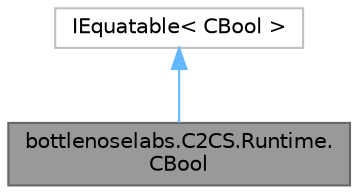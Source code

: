 digraph "bottlenoselabs.C2CS.Runtime.CBool"
{
 // LATEX_PDF_SIZE
  bgcolor="transparent";
  edge [fontname=Helvetica,fontsize=10,labelfontname=Helvetica,labelfontsize=10];
  node [fontname=Helvetica,fontsize=10,shape=box,height=0.2,width=0.4];
  Node1 [id="Node000001",label="bottlenoselabs.C2CS.Runtime.\lCBool",height=0.2,width=0.4,color="gray40", fillcolor="grey60", style="filled", fontcolor="black",tooltip="A boolean value type with the same memory layout as a byte in both managed and unmanaged contexts; eq..."];
  Node2 -> Node1 [id="edge1_Node000001_Node000002",dir="back",color="steelblue1",style="solid",tooltip=" "];
  Node2 [id="Node000002",label="IEquatable\< CBool \>",height=0.2,width=0.4,color="grey75", fillcolor="white", style="filled",tooltip=" "];
}
